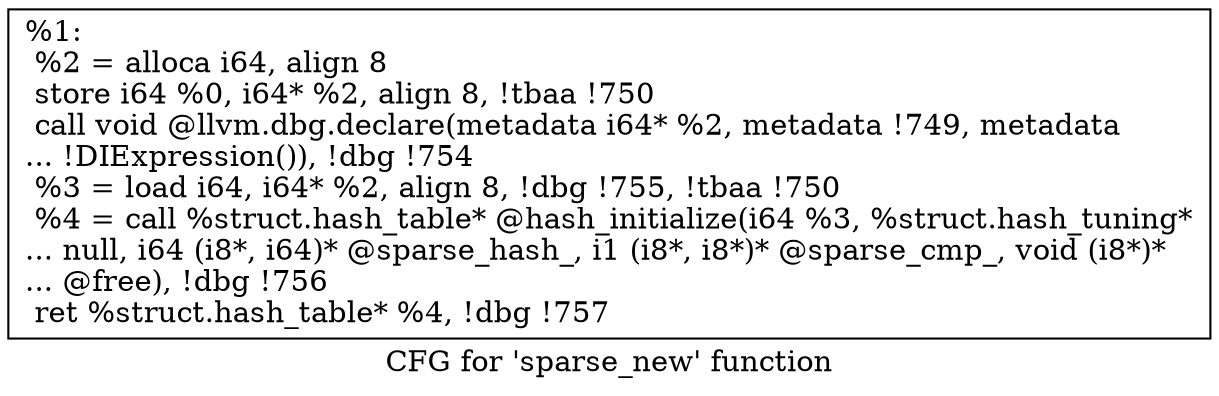 digraph "CFG for 'sparse_new' function" {
	label="CFG for 'sparse_new' function";

	Node0x1e37f40 [shape=record,label="{%1:\l  %2 = alloca i64, align 8\l  store i64 %0, i64* %2, align 8, !tbaa !750\l  call void @llvm.dbg.declare(metadata i64* %2, metadata !749, metadata\l... !DIExpression()), !dbg !754\l  %3 = load i64, i64* %2, align 8, !dbg !755, !tbaa !750\l  %4 = call %struct.hash_table* @hash_initialize(i64 %3, %struct.hash_tuning*\l... null, i64 (i8*, i64)* @sparse_hash_, i1 (i8*, i8*)* @sparse_cmp_, void (i8*)*\l... @free), !dbg !756\l  ret %struct.hash_table* %4, !dbg !757\l}"];
}
